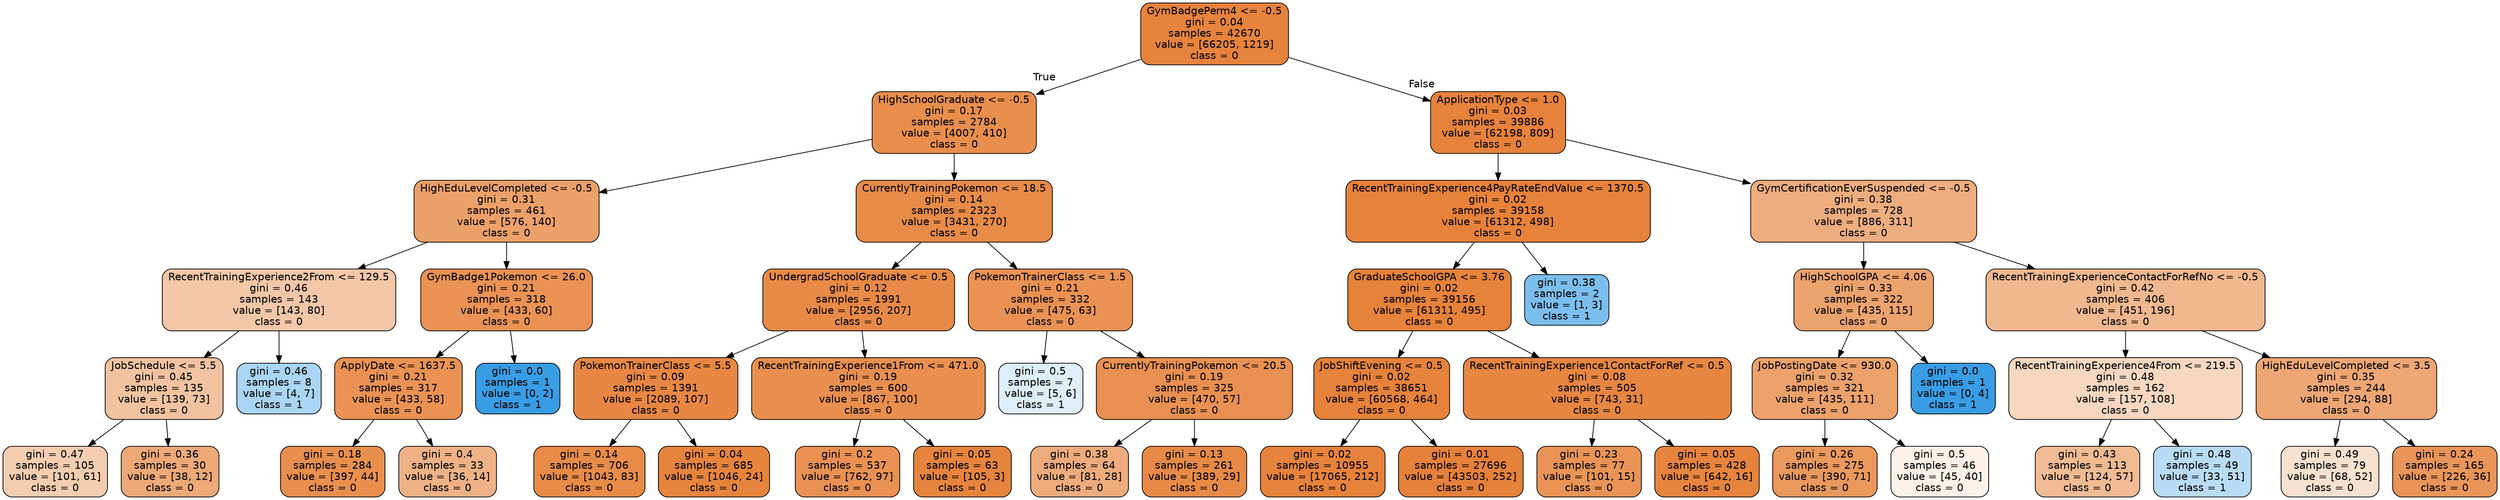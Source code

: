 digraph Tree {
node [shape=box, style="filled, rounded", color="black", fontname=helvetica] ;
edge [fontname=helvetica] ;
0 [label="GymBadgePerm4 <= -0.5\ngini = 0.04\nsamples = 42670\nvalue = [66205, 1219]\nclass = 0", fillcolor="#e58139fa"] ;
1 [label="HighSchoolGraduate <= -0.5\ngini = 0.17\nsamples = 2784\nvalue = [4007, 410]\nclass = 0", fillcolor="#e58139e5"] ;
0 -> 1 [labeldistance=2.5, labelangle=45, headlabel="True"] ;
2 [label="HighEduLevelCompleted <= -0.5\ngini = 0.31\nsamples = 461\nvalue = [576, 140]\nclass = 0", fillcolor="#e58139c1"] ;
1 -> 2 ;
3 [label="RecentTrainingExperience2From <= 129.5\ngini = 0.46\nsamples = 143\nvalue = [143, 80]\nclass = 0", fillcolor="#e5813970"] ;
2 -> 3 ;
4 [label="JobSchedule <= 5.5\ngini = 0.45\nsamples = 135\nvalue = [139, 73]\nclass = 0", fillcolor="#e5813979"] ;
3 -> 4 ;
5 [label="gini = 0.47\nsamples = 105\nvalue = [101, 61]\nclass = 0", fillcolor="#e5813965"] ;
4 -> 5 ;
6 [label="gini = 0.36\nsamples = 30\nvalue = [38, 12]\nclass = 0", fillcolor="#e58139ae"] ;
4 -> 6 ;
7 [label="gini = 0.46\nsamples = 8\nvalue = [4, 7]\nclass = 1", fillcolor="#399de56d"] ;
3 -> 7 ;
8 [label="GymBadge1Pokemon <= 26.0\ngini = 0.21\nsamples = 318\nvalue = [433, 60]\nclass = 0", fillcolor="#e58139dc"] ;
2 -> 8 ;
9 [label="ApplyDate <= 1637.5\ngini = 0.21\nsamples = 317\nvalue = [433, 58]\nclass = 0", fillcolor="#e58139dd"] ;
8 -> 9 ;
10 [label="gini = 0.18\nsamples = 284\nvalue = [397, 44]\nclass = 0", fillcolor="#e58139e3"] ;
9 -> 10 ;
11 [label="gini = 0.4\nsamples = 33\nvalue = [36, 14]\nclass = 0", fillcolor="#e581399c"] ;
9 -> 11 ;
12 [label="gini = 0.0\nsamples = 1\nvalue = [0, 2]\nclass = 1", fillcolor="#399de5ff"] ;
8 -> 12 ;
13 [label="CurrentlyTrainingPokemon <= 18.5\ngini = 0.14\nsamples = 2323\nvalue = [3431, 270]\nclass = 0", fillcolor="#e58139eb"] ;
1 -> 13 ;
14 [label="UndergradSchoolGraduate <= 0.5\ngini = 0.12\nsamples = 1991\nvalue = [2956, 207]\nclass = 0", fillcolor="#e58139ed"] ;
13 -> 14 ;
15 [label="PokemonTrainerClass <= 5.5\ngini = 0.09\nsamples = 1391\nvalue = [2089, 107]\nclass = 0", fillcolor="#e58139f2"] ;
14 -> 15 ;
16 [label="gini = 0.14\nsamples = 706\nvalue = [1043, 83]\nclass = 0", fillcolor="#e58139eb"] ;
15 -> 16 ;
17 [label="gini = 0.04\nsamples = 685\nvalue = [1046, 24]\nclass = 0", fillcolor="#e58139f9"] ;
15 -> 17 ;
18 [label="RecentTrainingExperience1From <= 471.0\ngini = 0.19\nsamples = 600\nvalue = [867, 100]\nclass = 0", fillcolor="#e58139e2"] ;
14 -> 18 ;
19 [label="gini = 0.2\nsamples = 537\nvalue = [762, 97]\nclass = 0", fillcolor="#e58139df"] ;
18 -> 19 ;
20 [label="gini = 0.05\nsamples = 63\nvalue = [105, 3]\nclass = 0", fillcolor="#e58139f8"] ;
18 -> 20 ;
21 [label="PokemonTrainerClass <= 1.5\ngini = 0.21\nsamples = 332\nvalue = [475, 63]\nclass = 0", fillcolor="#e58139dd"] ;
13 -> 21 ;
22 [label="gini = 0.5\nsamples = 7\nvalue = [5, 6]\nclass = 1", fillcolor="#399de52a"] ;
21 -> 22 ;
23 [label="CurrentlyTrainingPokemon <= 20.5\ngini = 0.19\nsamples = 325\nvalue = [470, 57]\nclass = 0", fillcolor="#e58139e0"] ;
21 -> 23 ;
24 [label="gini = 0.38\nsamples = 64\nvalue = [81, 28]\nclass = 0", fillcolor="#e58139a7"] ;
23 -> 24 ;
25 [label="gini = 0.13\nsamples = 261\nvalue = [389, 29]\nclass = 0", fillcolor="#e58139ec"] ;
23 -> 25 ;
26 [label="ApplicationType <= 1.0\ngini = 0.03\nsamples = 39886\nvalue = [62198, 809]\nclass = 0", fillcolor="#e58139fc"] ;
0 -> 26 [labeldistance=2.5, labelangle=-45, headlabel="False"] ;
27 [label="RecentTrainingExperience4PayRateEndValue <= 1370.5\ngini = 0.02\nsamples = 39158\nvalue = [61312, 498]\nclass = 0", fillcolor="#e58139fd"] ;
26 -> 27 ;
28 [label="GraduateSchoolGPA <= 3.76\ngini = 0.02\nsamples = 39156\nvalue = [61311, 495]\nclass = 0", fillcolor="#e58139fd"] ;
27 -> 28 ;
29 [label="JobShiftEvening <= 0.5\ngini = 0.02\nsamples = 38651\nvalue = [60568, 464]\nclass = 0", fillcolor="#e58139fd"] ;
28 -> 29 ;
30 [label="gini = 0.02\nsamples = 10955\nvalue = [17065, 212]\nclass = 0", fillcolor="#e58139fc"] ;
29 -> 30 ;
31 [label="gini = 0.01\nsamples = 27696\nvalue = [43503, 252]\nclass = 0", fillcolor="#e58139fe"] ;
29 -> 31 ;
32 [label="RecentTrainingExperience1ContactForRef <= 0.5\ngini = 0.08\nsamples = 505\nvalue = [743, 31]\nclass = 0", fillcolor="#e58139f4"] ;
28 -> 32 ;
33 [label="gini = 0.23\nsamples = 77\nvalue = [101, 15]\nclass = 0", fillcolor="#e58139d9"] ;
32 -> 33 ;
34 [label="gini = 0.05\nsamples = 428\nvalue = [642, 16]\nclass = 0", fillcolor="#e58139f9"] ;
32 -> 34 ;
35 [label="gini = 0.38\nsamples = 2\nvalue = [1, 3]\nclass = 1", fillcolor="#399de5aa"] ;
27 -> 35 ;
36 [label="GymCertificationEverSuspended <= -0.5\ngini = 0.38\nsamples = 728\nvalue = [886, 311]\nclass = 0", fillcolor="#e58139a5"] ;
26 -> 36 ;
37 [label="HighSchoolGPA <= 4.06\ngini = 0.33\nsamples = 322\nvalue = [435, 115]\nclass = 0", fillcolor="#e58139bc"] ;
36 -> 37 ;
38 [label="JobPostingDate <= 930.0\ngini = 0.32\nsamples = 321\nvalue = [435, 111]\nclass = 0", fillcolor="#e58139be"] ;
37 -> 38 ;
39 [label="gini = 0.26\nsamples = 275\nvalue = [390, 71]\nclass = 0", fillcolor="#e58139d1"] ;
38 -> 39 ;
40 [label="gini = 0.5\nsamples = 46\nvalue = [45, 40]\nclass = 0", fillcolor="#e581391c"] ;
38 -> 40 ;
41 [label="gini = 0.0\nsamples = 1\nvalue = [0, 4]\nclass = 1", fillcolor="#399de5ff"] ;
37 -> 41 ;
42 [label="RecentTrainingExperienceContactForRefNo <= -0.5\ngini = 0.42\nsamples = 406\nvalue = [451, 196]\nclass = 0", fillcolor="#e5813990"] ;
36 -> 42 ;
43 [label="RecentTrainingExperience4From <= 219.5\ngini = 0.48\nsamples = 162\nvalue = [157, 108]\nclass = 0", fillcolor="#e5813950"] ;
42 -> 43 ;
44 [label="gini = 0.43\nsamples = 113\nvalue = [124, 57]\nclass = 0", fillcolor="#e581398a"] ;
43 -> 44 ;
45 [label="gini = 0.48\nsamples = 49\nvalue = [33, 51]\nclass = 1", fillcolor="#399de55a"] ;
43 -> 45 ;
46 [label="HighEduLevelCompleted <= 3.5\ngini = 0.35\nsamples = 244\nvalue = [294, 88]\nclass = 0", fillcolor="#e58139b3"] ;
42 -> 46 ;
47 [label="gini = 0.49\nsamples = 79\nvalue = [68, 52]\nclass = 0", fillcolor="#e581393c"] ;
46 -> 47 ;
48 [label="gini = 0.24\nsamples = 165\nvalue = [226, 36]\nclass = 0", fillcolor="#e58139d6"] ;
46 -> 48 ;
}